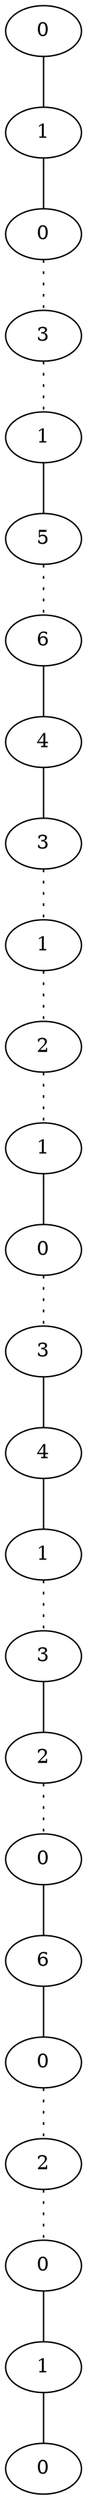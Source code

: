 graph {
a0[label=0];
a1[label=1];
a2[label=0];
a3[label=3];
a4[label=1];
a5[label=5];
a6[label=6];
a7[label=4];
a8[label=3];
a9[label=1];
a10[label=2];
a11[label=1];
a12[label=0];
a13[label=3];
a14[label=4];
a15[label=1];
a16[label=3];
a17[label=2];
a18[label=0];
a19[label=6];
a20[label=0];
a21[label=2];
a22[label=0];
a23[label=1];
a24[label=0];
a0 -- a1;
a1 -- a2;
a2 -- a3 [style=dotted];
a3 -- a4 [style=dotted];
a4 -- a5;
a5 -- a6 [style=dotted];
a6 -- a7;
a7 -- a8;
a8 -- a9 [style=dotted];
a9 -- a10 [style=dotted];
a10 -- a11 [style=dotted];
a11 -- a12;
a12 -- a13 [style=dotted];
a13 -- a14;
a14 -- a15;
a15 -- a16 [style=dotted];
a16 -- a17;
a17 -- a18 [style=dotted];
a18 -- a19;
a19 -- a20;
a20 -- a21 [style=dotted];
a21 -- a22 [style=dotted];
a22 -- a23;
a23 -- a24;
}
